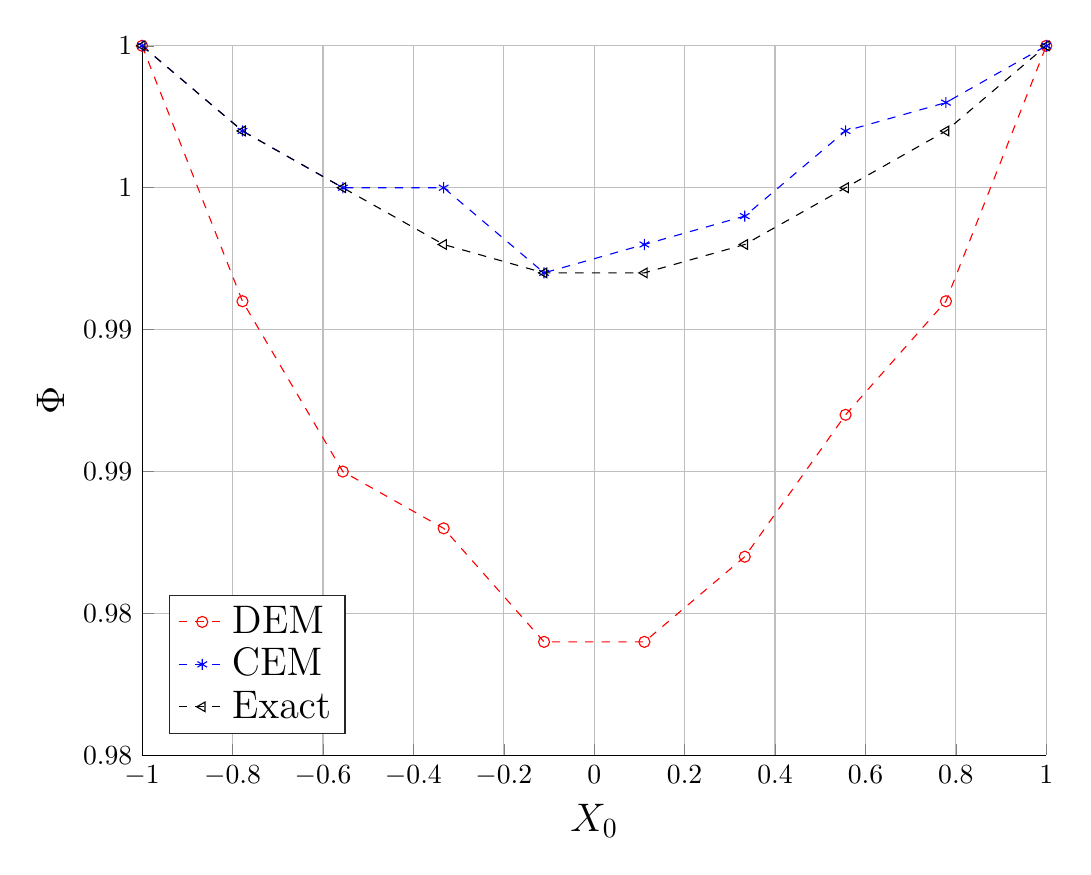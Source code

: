 % This file was created by matlab2tikz.
%
%The latest updates can be retrieved from
%  http://www.mathworks.com/matlabcentral/fileexchange/22022-matlab2tikz-matlab2tikz
%where you can also make suggestions and rate matlab2tikz.
%
\begin{tikzpicture}

\begin{axis}[%
width=4.521in,
height=3.548in,
at={(0.758in,0.499in)},
scale only axis,
xmin=-1,
xmax=1,
xlabel={$X_0$},
xlabel style={font=\Large},
xmajorgrids,
ymin=0.975,
ymax=1,
ylabel={$\Phi$},
ylabel style={font=\Large},
ymajorgrids,
axis background/.style={fill=white},
axis x line*=bottom,
axis y line*=left,
legend style={at={(0.03,0.03)},anchor=south west,legend cell align=left,align=left,draw=white!15!black,font=\Large}
]
\addplot [color=red,dashed,mark=o,mark options={solid}]
  table[row sep=crcr]{%
-1	1\\
-0.778	0.991\\
-0.556	0.985\\
-0.333	0.983\\
-0.111	0.979\\
0.111	0.979\\
0.333	0.982\\
0.556	0.987\\
0.778	0.991\\
1	1\\
};
\addlegendentry{DEM};

\addplot [color=blue,dashed,mark=asterisk,mark options={solid}]
  table[row sep=crcr]{%
-1	1\\
-0.778	0.997\\
-0.556	0.995\\
-0.333	0.995\\
-0.111	0.992\\
0.111	0.993\\
0.333	0.994\\
0.556	0.997\\
0.778	0.998\\
1	1\\
};
\addlegendentry{CEM};

\addplot [color=black,dashed,mark=triangle,mark options={solid,rotate=90}]
  table[row sep=crcr]{%
-1	1\\
-0.778	0.997\\
-0.556	0.995\\
-0.333	0.993\\
-0.111	0.992\\
0.111	0.992\\
0.333	0.993\\
0.556	0.995\\
0.778	0.997\\
1	1\\
};
\addlegendentry{Exact};

\end{axis}
\end{tikzpicture}%
